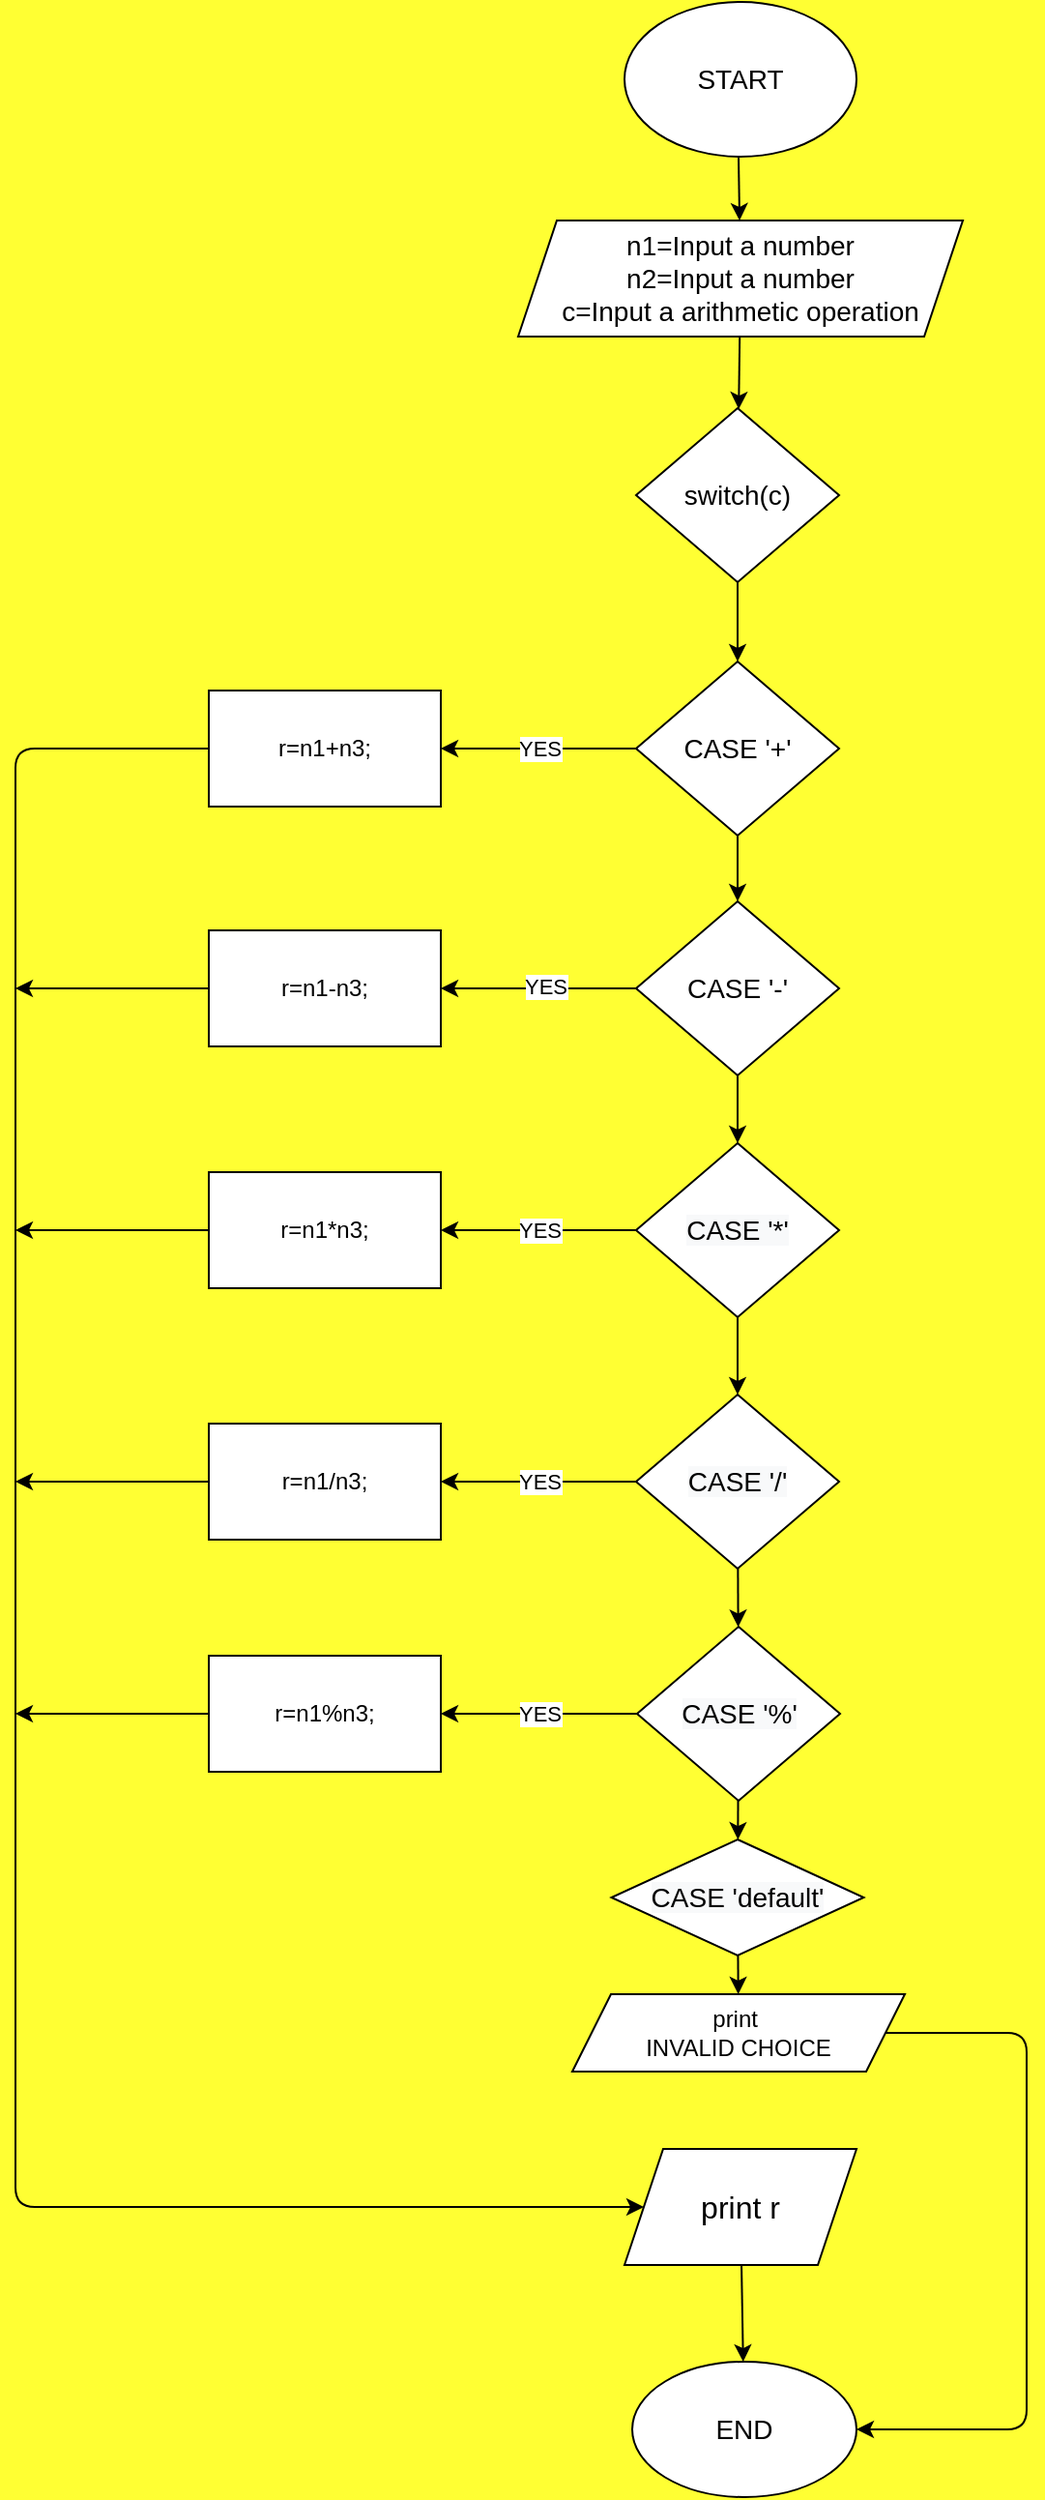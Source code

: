 <mxfile>
    <diagram id="2MnCp0HjU06kry4cMULS" name="Page-1">
        <mxGraphModel dx="573" dy="478" grid="1" gridSize="10" guides="1" tooltips="1" connect="1" arrows="1" fold="1" page="1" pageScale="1" pageWidth="827" pageHeight="1169" background="#FFFF33" math="0" shadow="0">
            <root>
                <mxCell id="0"/>
                <mxCell id="1" parent="0"/>
                <mxCell id="14" value="" style="edgeStyle=none;html=1;" parent="1" target="3" edge="1">
                    <mxGeometry relative="1" as="geometry">
                        <mxPoint x="491" y="110" as="sourcePoint"/>
                    </mxGeometry>
                </mxCell>
                <mxCell id="2" value="&lt;font style=&quot;font-size: 14px&quot;&gt;START&lt;/font&gt;" style="ellipse;whiteSpace=wrap;html=1;" parent="1" vertex="1">
                    <mxGeometry x="432" y="30" width="120" height="80" as="geometry"/>
                </mxCell>
                <mxCell id="15" value="" style="edgeStyle=none;html=1;" parent="1" source="3" target="4" edge="1">
                    <mxGeometry relative="1" as="geometry"/>
                </mxCell>
                <mxCell id="3" value="n1=Input a number&lt;br&gt;n2=Input a number&lt;br&gt;c=Input a&amp;nbsp;arithmetic operation" style="shape=parallelogram;perimeter=parallelogramPerimeter;whiteSpace=wrap;html=1;fixedSize=1;fontSize=14;" parent="1" vertex="1">
                    <mxGeometry x="377" y="143" width="230" height="60" as="geometry"/>
                </mxCell>
                <mxCell id="16" value="" style="edgeStyle=none;html=1;" parent="1" source="4" target="9" edge="1">
                    <mxGeometry relative="1" as="geometry"/>
                </mxCell>
                <mxCell id="4" value="switch(c)" style="rhombus;whiteSpace=wrap;html=1;fontSize=14;" parent="1" vertex="1">
                    <mxGeometry x="438" y="240" width="105" height="90" as="geometry"/>
                </mxCell>
                <mxCell id="17" value="" style="edgeStyle=none;html=1;" parent="1" source="9" target="11" edge="1">
                    <mxGeometry relative="1" as="geometry"/>
                </mxCell>
                <mxCell id="30" value="YES" style="edgeStyle=none;html=1;" parent="1" source="9" target="23" edge="1">
                    <mxGeometry relative="1" as="geometry"/>
                </mxCell>
                <mxCell id="9" value="CASE '+'" style="rhombus;whiteSpace=wrap;html=1;fontSize=14;" parent="1" vertex="1">
                    <mxGeometry x="438" y="371" width="105" height="90" as="geometry"/>
                </mxCell>
                <mxCell id="19" value="" style="edgeStyle=none;html=1;" parent="1" source="10" target="12" edge="1">
                    <mxGeometry relative="1" as="geometry"/>
                </mxCell>
                <mxCell id="32" value="YES" style="edgeStyle=none;html=1;" parent="1" source="10" target="26" edge="1">
                    <mxGeometry relative="1" as="geometry"/>
                </mxCell>
                <mxCell id="10" value="&lt;span style=&quot;color: rgb(0 , 0 , 0) ; font-family: &amp;#34;helvetica&amp;#34; ; font-size: 14px ; font-style: normal ; font-weight: 400 ; letter-spacing: normal ; text-align: center ; text-indent: 0px ; text-transform: none ; word-spacing: 0px ; background-color: rgb(248 , 249 , 250) ; display: inline ; float: none&quot;&gt;CASE '*'&lt;/span&gt;" style="rhombus;whiteSpace=wrap;html=1;fontSize=14;" parent="1" vertex="1">
                    <mxGeometry x="438" y="620" width="105" height="90" as="geometry"/>
                </mxCell>
                <mxCell id="18" value="" style="edgeStyle=none;html=1;" parent="1" source="11" target="10" edge="1">
                    <mxGeometry relative="1" as="geometry"/>
                </mxCell>
                <mxCell id="31" value="" style="edgeStyle=none;html=1;" parent="1" source="11" target="25" edge="1">
                    <mxGeometry relative="1" as="geometry"/>
                </mxCell>
                <mxCell id="49" value="YES" style="edgeLabel;html=1;align=center;verticalAlign=middle;resizable=0;points=[];fontSize=11;" parent="31" vertex="1" connectable="0">
                    <mxGeometry x="-0.069" y="-1" relative="1" as="geometry">
                        <mxPoint as="offset"/>
                    </mxGeometry>
                </mxCell>
                <mxCell id="11" value="CASE '-'" style="rhombus;whiteSpace=wrap;html=1;fontSize=14;" parent="1" vertex="1">
                    <mxGeometry x="438" y="495" width="105" height="90" as="geometry"/>
                </mxCell>
                <mxCell id="20" value="" style="edgeStyle=none;html=1;" parent="1" source="12" target="13" edge="1">
                    <mxGeometry relative="1" as="geometry"/>
                </mxCell>
                <mxCell id="33" value="YES" style="edgeStyle=none;html=1;" parent="1" source="12" target="27" edge="1">
                    <mxGeometry relative="1" as="geometry"/>
                </mxCell>
                <mxCell id="12" value="&lt;span style=&quot;color: rgb(0 , 0 , 0) ; font-family: &amp;#34;helvetica&amp;#34; ; font-size: 14px ; font-style: normal ; font-weight: 400 ; letter-spacing: normal ; text-align: center ; text-indent: 0px ; text-transform: none ; word-spacing: 0px ; background-color: rgb(248 , 249 , 250) ; display: inline ; float: none&quot;&gt;CASE '/'&lt;/span&gt;" style="rhombus;whiteSpace=wrap;html=1;fontSize=14;" parent="1" vertex="1">
                    <mxGeometry x="438" y="750" width="105" height="90" as="geometry"/>
                </mxCell>
                <mxCell id="34" value="YES" style="edgeStyle=none;html=1;" parent="1" source="13" target="28" edge="1">
                    <mxGeometry relative="1" as="geometry"/>
                </mxCell>
                <mxCell id="56" value="" style="edgeStyle=none;html=1;fontSize=11;" parent="1" source="13" target="52" edge="1">
                    <mxGeometry relative="1" as="geometry"/>
                </mxCell>
                <mxCell id="13" value="&lt;span style=&quot;color: rgb(0 , 0 , 0) ; font-family: &amp;#34;helvetica&amp;#34; ; font-size: 14px ; font-style: normal ; font-weight: 400 ; letter-spacing: normal ; text-align: center ; text-indent: 0px ; text-transform: none ; word-spacing: 0px ; background-color: rgb(248 , 249 , 250) ; display: inline ; float: none&quot;&gt;CASE '%'&lt;/span&gt;" style="rhombus;whiteSpace=wrap;html=1;fontSize=14;" parent="1" vertex="1">
                    <mxGeometry x="438.5" y="870" width="105" height="90" as="geometry"/>
                </mxCell>
                <mxCell id="40" style="edgeStyle=none;html=1;exitX=0;exitY=0.5;exitDx=0;exitDy=0;entryX=0;entryY=0.5;entryDx=0;entryDy=0;" parent="1" source="23" target="57" edge="1">
                    <mxGeometry relative="1" as="geometry">
                        <Array as="points">
                            <mxPoint x="117" y="416"/>
                            <mxPoint x="117" y="1060"/>
                            <mxPoint x="117" y="1170"/>
                        </Array>
                        <mxPoint x="340" y="1170" as="targetPoint"/>
                    </mxGeometry>
                </mxCell>
                <mxCell id="23" value="r=n1+n3;" style="rounded=0;whiteSpace=wrap;html=1;" parent="1" vertex="1">
                    <mxGeometry x="217" y="386" width="120" height="60" as="geometry"/>
                </mxCell>
                <mxCell id="41" style="edgeStyle=none;html=1;" parent="1" source="25" edge="1">
                    <mxGeometry relative="1" as="geometry">
                        <mxPoint x="117" y="540" as="targetPoint"/>
                    </mxGeometry>
                </mxCell>
                <mxCell id="25" value="r=n1-n3;" style="rounded=0;whiteSpace=wrap;html=1;" parent="1" vertex="1">
                    <mxGeometry x="217" y="510" width="120" height="60" as="geometry"/>
                </mxCell>
                <mxCell id="42" style="edgeStyle=none;html=1;" parent="1" source="26" edge="1">
                    <mxGeometry relative="1" as="geometry">
                        <mxPoint x="117" y="665" as="targetPoint"/>
                    </mxGeometry>
                </mxCell>
                <mxCell id="26" value="r=n1*n3;" style="rounded=0;whiteSpace=wrap;html=1;" parent="1" vertex="1">
                    <mxGeometry x="217" y="635" width="120" height="60" as="geometry"/>
                </mxCell>
                <mxCell id="43" style="edgeStyle=none;html=1;" parent="1" source="27" edge="1">
                    <mxGeometry relative="1" as="geometry">
                        <mxPoint x="117" y="795" as="targetPoint"/>
                    </mxGeometry>
                </mxCell>
                <mxCell id="27" value="r=n1/n3;" style="rounded=0;whiteSpace=wrap;html=1;" parent="1" vertex="1">
                    <mxGeometry x="217" y="765" width="120" height="60" as="geometry"/>
                </mxCell>
                <mxCell id="44" style="edgeStyle=none;html=1;" parent="1" source="28" edge="1">
                    <mxGeometry relative="1" as="geometry">
                        <mxPoint x="117" y="915" as="targetPoint"/>
                    </mxGeometry>
                </mxCell>
                <mxCell id="28" value="r=n1%n3;" style="rounded=0;whiteSpace=wrap;html=1;" parent="1" vertex="1">
                    <mxGeometry x="217" y="885" width="120" height="60" as="geometry"/>
                </mxCell>
                <mxCell id="66" value="" style="edgeStyle=none;html=1;" edge="1" parent="1" source="52" target="64">
                    <mxGeometry relative="1" as="geometry"/>
                </mxCell>
                <mxCell id="52" value="&lt;span style=&quot;color: rgb(0 , 0 , 0) ; font-family: &amp;#34;helvetica&amp;#34; ; font-size: 14px ; font-style: normal ; font-weight: 400 ; letter-spacing: normal ; text-align: center ; text-indent: 0px ; text-transform: none ; word-spacing: 0px ; background-color: rgb(248 , 249 , 250) ; display: inline ; float: none&quot;&gt;CASE 'default'&lt;/span&gt;" style="rhombus;whiteSpace=wrap;html=1;fontSize=14;" parent="1" vertex="1">
                    <mxGeometry x="425.25" y="980" width="130.5" height="60" as="geometry"/>
                </mxCell>
                <mxCell id="60" value="" style="edgeStyle=none;html=1;fontSize=14;" parent="1" source="57" target="59" edge="1">
                    <mxGeometry relative="1" as="geometry"/>
                </mxCell>
                <mxCell id="57" value="&lt;font size=&quot;3&quot;&gt;print r&lt;/font&gt;" style="shape=parallelogram;perimeter=parallelogramPerimeter;whiteSpace=wrap;html=1;fixedSize=1;fontSize=11;" parent="1" vertex="1">
                    <mxGeometry x="432" y="1140" width="120" height="60" as="geometry"/>
                </mxCell>
                <mxCell id="59" value="END" style="ellipse;whiteSpace=wrap;html=1;fontSize=14;" parent="1" vertex="1">
                    <mxGeometry x="436" y="1250" width="116" height="70" as="geometry"/>
                </mxCell>
                <mxCell id="67" style="edgeStyle=none;html=1;entryX=1;entryY=0.5;entryDx=0;entryDy=0;exitX=1;exitY=0.5;exitDx=0;exitDy=0;" edge="1" parent="1" source="64" target="59">
                    <mxGeometry relative="1" as="geometry">
                        <Array as="points">
                            <mxPoint x="640" y="1080"/>
                            <mxPoint x="640" y="1285"/>
                        </Array>
                    </mxGeometry>
                </mxCell>
                <mxCell id="64" value="print&amp;nbsp;&lt;br&gt;INVALID CHOICE" style="shape=parallelogram;perimeter=parallelogramPerimeter;whiteSpace=wrap;html=1;fixedSize=1;" vertex="1" parent="1">
                    <mxGeometry x="405" y="1060" width="172" height="40" as="geometry"/>
                </mxCell>
            </root>
        </mxGraphModel>
    </diagram>
</mxfile>